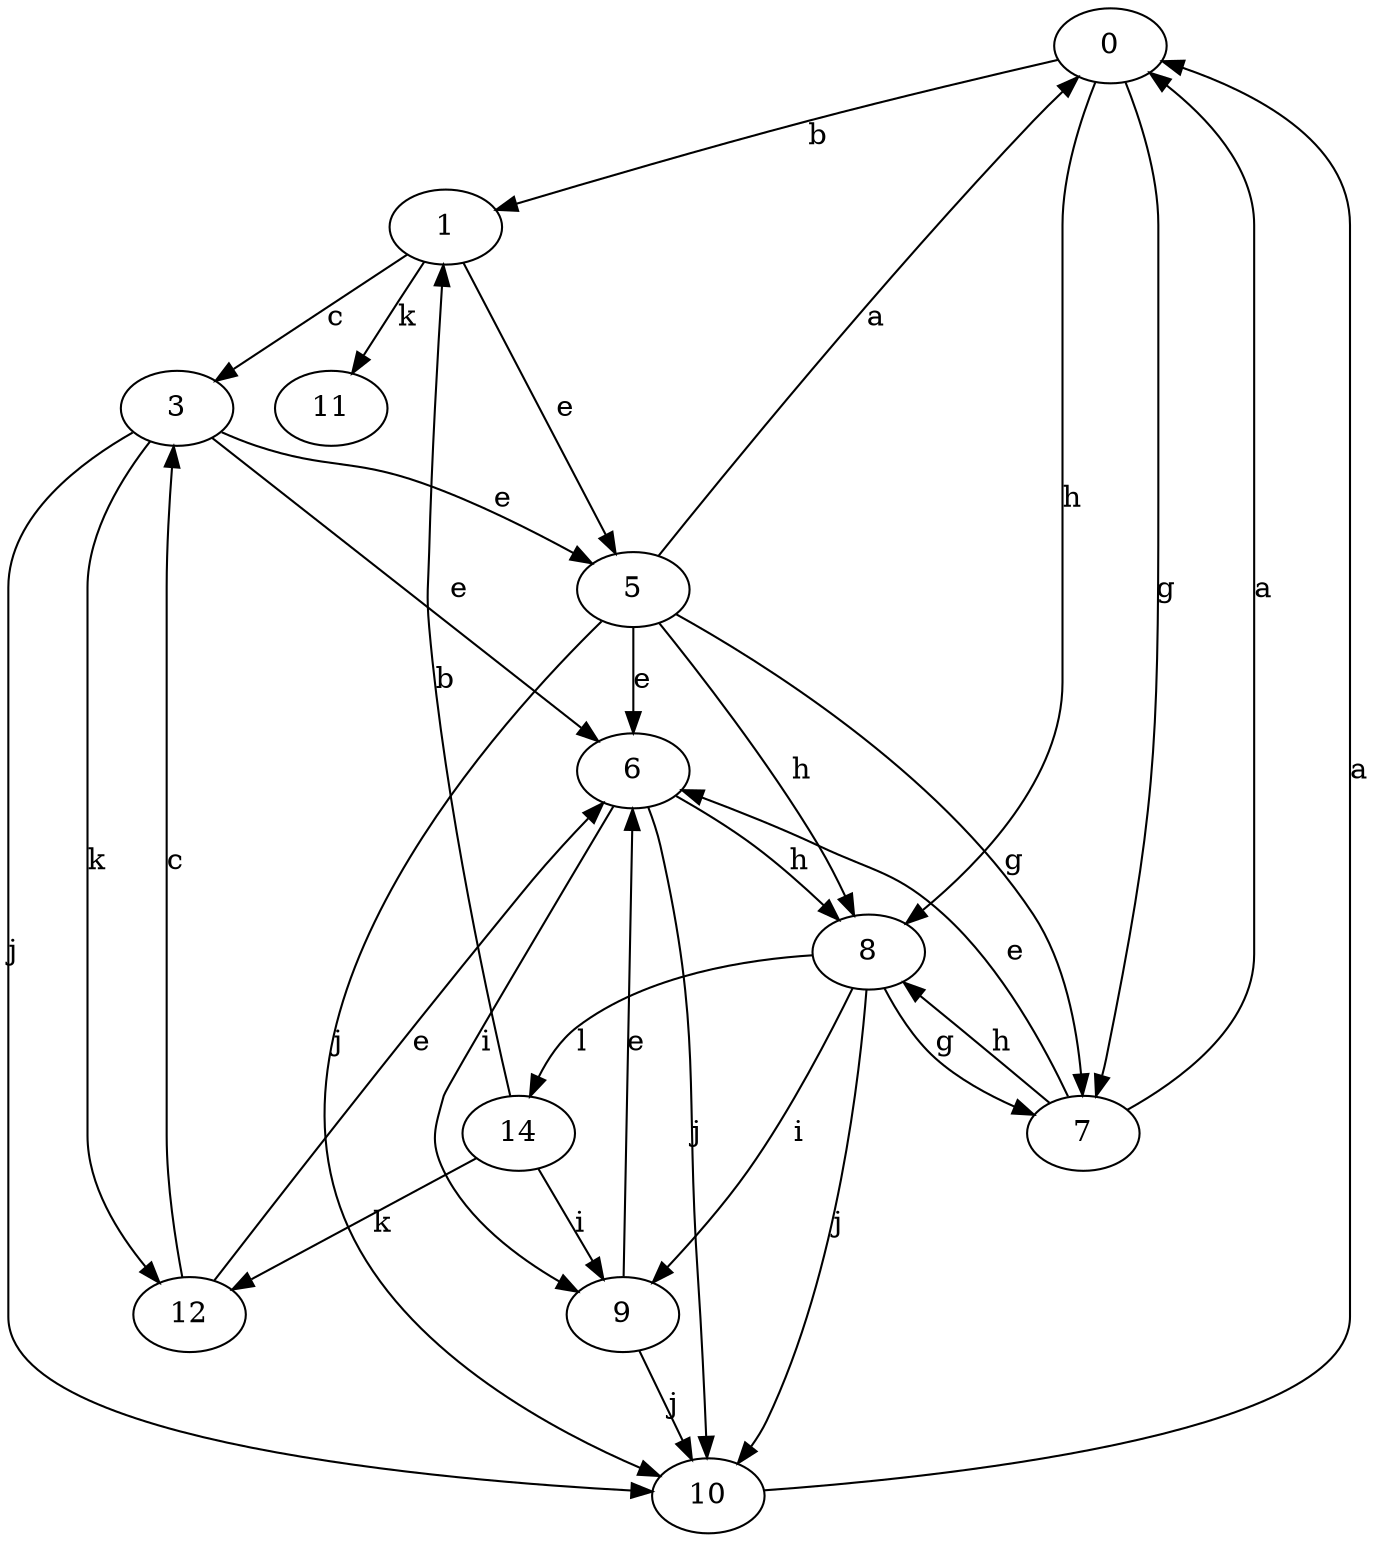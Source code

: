 strict digraph  {
0;
1;
3;
5;
6;
7;
8;
9;
10;
11;
12;
14;
0 -> 1  [label=b];
0 -> 7  [label=g];
0 -> 8  [label=h];
1 -> 3  [label=c];
1 -> 5  [label=e];
1 -> 11  [label=k];
3 -> 5  [label=e];
3 -> 6  [label=e];
3 -> 10  [label=j];
3 -> 12  [label=k];
5 -> 0  [label=a];
5 -> 6  [label=e];
5 -> 7  [label=g];
5 -> 8  [label=h];
5 -> 10  [label=j];
6 -> 8  [label=h];
6 -> 9  [label=i];
6 -> 10  [label=j];
7 -> 0  [label=a];
7 -> 6  [label=e];
7 -> 8  [label=h];
8 -> 7  [label=g];
8 -> 9  [label=i];
8 -> 10  [label=j];
8 -> 14  [label=l];
9 -> 6  [label=e];
9 -> 10  [label=j];
10 -> 0  [label=a];
12 -> 3  [label=c];
12 -> 6  [label=e];
14 -> 1  [label=b];
14 -> 9  [label=i];
14 -> 12  [label=k];
}
